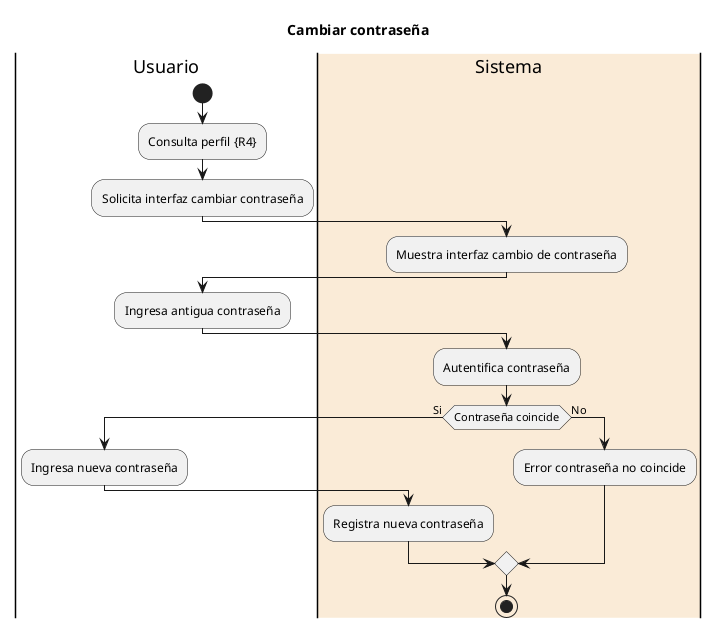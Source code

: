 @startuml Cambiar contraseña
title Cambiar contraseña
|Usuario|
start
:Consulta perfil {R4};
:Solicita interfaz cambiar contraseña;
|#AntiqueWhite|Sistema|
:Muestra interfaz cambio de contraseña;
|Usuario|
:Ingresa antigua contraseña;
|Sistema|
:Autentifica contraseña;
if (Contraseña coincide) then (Si)
  |Usuario|
  :Ingresa nueva contraseña;
  |Sistema|
  :Registra nueva contraseña;
else (No)
  |Sistema|
  :Error contraseña no coincide;
endif
stop

@enduml
